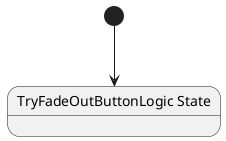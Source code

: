 @startuml TryFadeOutButtonLogic
state "TryFadeOutButtonLogic State" as GodotPlayground_TryFadeOutButtonLogic_State
[*] --> GodotPlayground_TryFadeOutButtonLogic_State
@enduml